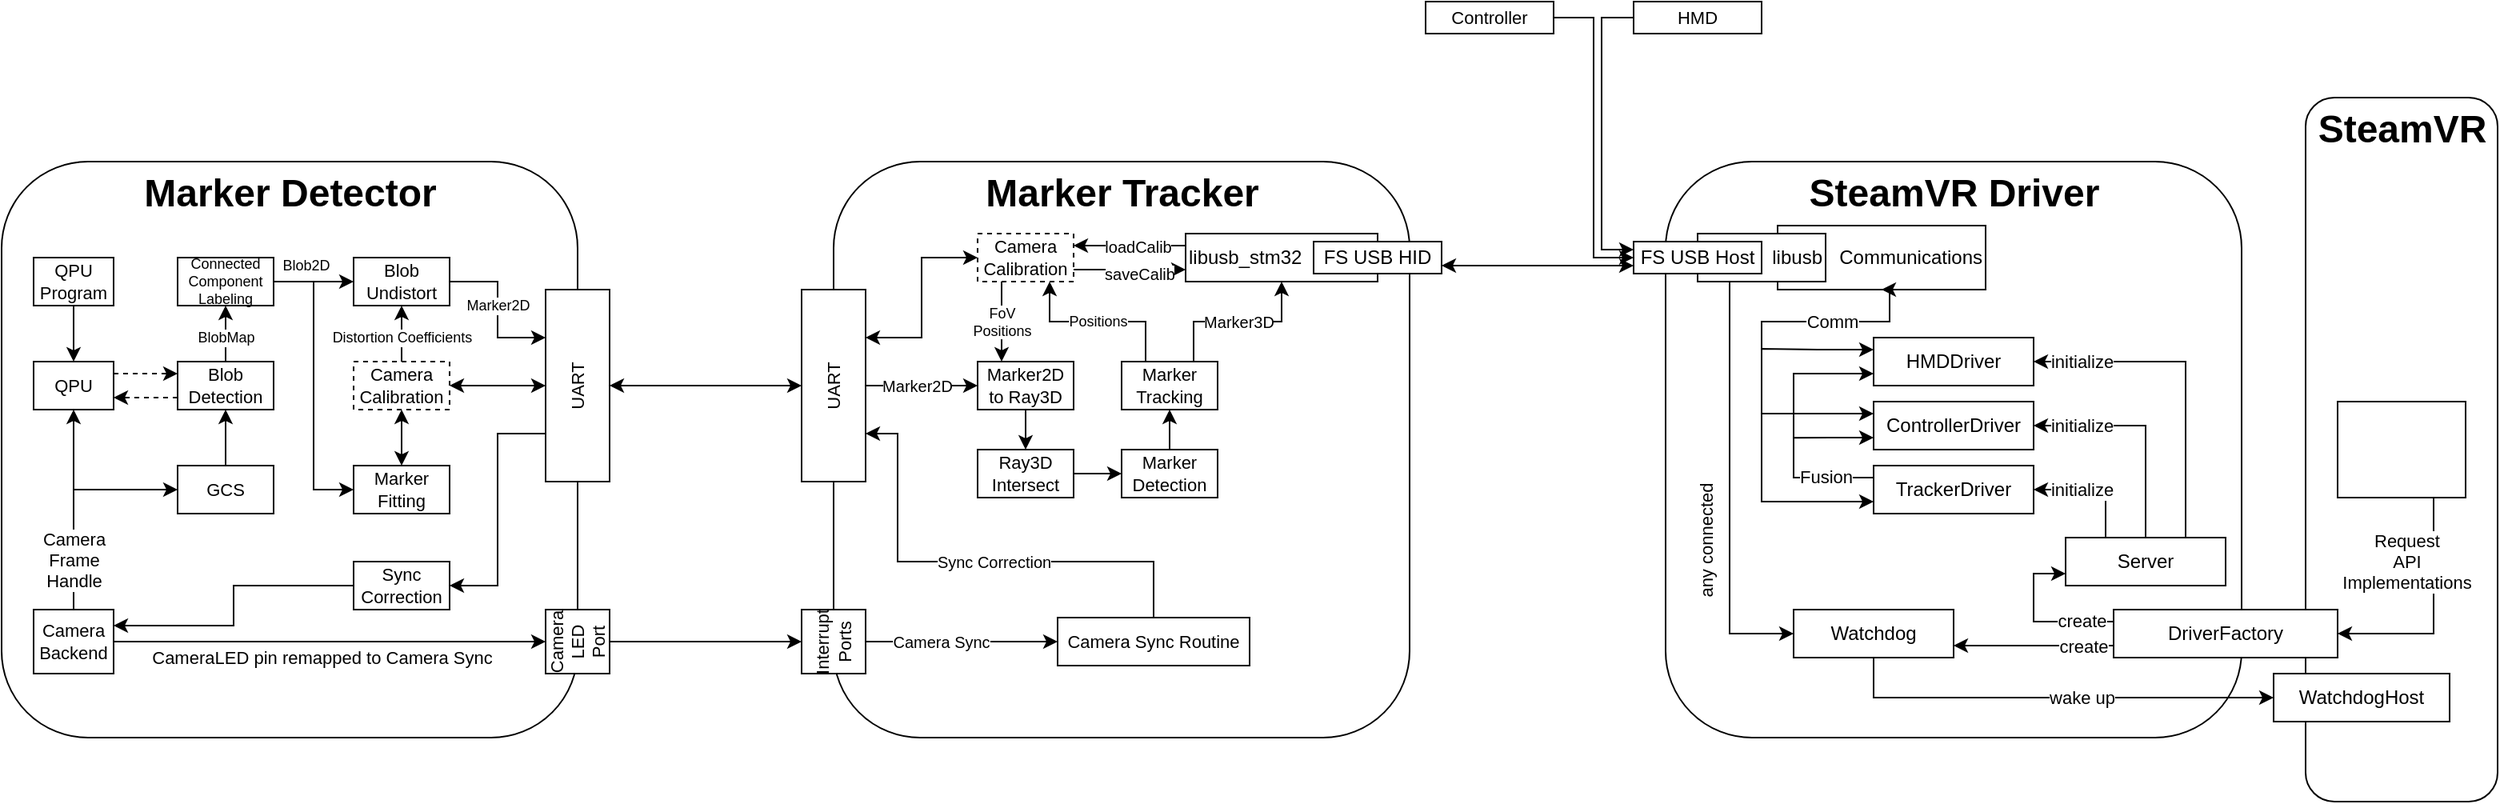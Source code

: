 <mxfile version="13.1.12" type="device"><diagram id="deTZJtu1fnQ0_rEg0slh" name="Page-1"><mxGraphModel dx="2692" dy="548" grid="1" gridSize="10" guides="1" tooltips="1" connect="1" arrows="1" fold="1" page="1" pageScale="1" pageWidth="1654" pageHeight="1169" math="0" shadow="0"><root><mxCell id="0"/><mxCell id="1" parent="0"/><mxCell id="JbvUUpm6QIPXHSj4NItH-32" value="" style="rounded=1;whiteSpace=wrap;html=1;align=right;" parent="1" vertex="1"><mxGeometry x="-140" y="120" width="120" height="440" as="geometry"/></mxCell><mxCell id="JbvUUpm6QIPXHSj4NItH-1" value="" style="rounded=1;whiteSpace=wrap;html=1;fontSize=12;" parent="1" vertex="1"><mxGeometry x="-1060" y="160" width="360" height="360" as="geometry"/></mxCell><mxCell id="JbvUUpm6QIPXHSj4NItH-2" value="Marker Tracker" style="text;strokeColor=none;fillColor=none;html=1;fontSize=24;fontStyle=1;verticalAlign=middle;align=center;" parent="1" vertex="1"><mxGeometry x="-1000" y="160" width="240" height="40" as="geometry"/></mxCell><mxCell id="JbvUUpm6QIPXHSj4NItH-4" value="" style="rounded=1;whiteSpace=wrap;html=1;fontSize=12;" parent="1" vertex="1"><mxGeometry x="-1580" y="160" width="360" height="360" as="geometry"/></mxCell><mxCell id="JbvUUpm6QIPXHSj4NItH-5" value="Marker Detector" style="text;strokeColor=none;fillColor=none;html=1;fontSize=24;fontStyle=1;verticalAlign=middle;align=center;" parent="1" vertex="1"><mxGeometry x="-1520" y="160" width="240" height="40" as="geometry"/></mxCell><mxCell id="JbvUUpm6QIPXHSj4NItH-6" value="" style="rounded=1;whiteSpace=wrap;html=1;fontSize=12;" parent="1" vertex="1"><mxGeometry x="-540" y="160" width="360" height="360" as="geometry"/></mxCell><mxCell id="JbvUUpm6QIPXHSj4NItH-7" value="SteamVR Driver" style="text;strokeColor=none;fillColor=none;html=1;fontSize=24;fontStyle=1;verticalAlign=middle;align=center;" parent="1" vertex="1"><mxGeometry x="-480" y="160" width="240" height="40" as="geometry"/></mxCell><mxCell id="JbvUUpm6QIPXHSj4NItH-47" style="edgeStyle=orthogonalEdgeStyle;rounded=0;orthogonalLoop=1;jettySize=auto;html=1;exitX=1;exitY=0.5;exitDx=0;exitDy=0;entryX=0.75;entryY=1;entryDx=0;entryDy=0;startArrow=classic;startFill=1;endArrow=none;endFill=0;" parent="1" source="JbvUUpm6QIPXHSj4NItH-11" target="JbvUUpm6QIPXHSj4NItH-45" edge="1"><mxGeometry relative="1" as="geometry"/></mxCell><mxCell id="JbvUUpm6QIPXHSj4NItH-48" value="Request&lt;br&gt;API&lt;br&gt;Implementations" style="edgeLabel;html=1;align=center;verticalAlign=middle;resizable=0;points=[];" parent="JbvUUpm6QIPXHSj4NItH-47" vertex="1" connectable="0"><mxGeometry x="-0.509" y="21" relative="1" as="geometry"><mxPoint x="7.14" y="-24" as="offset"/></mxGeometry></mxCell><mxCell id="JbvUUpm6QIPXHSj4NItH-68" style="edgeStyle=orthogonalEdgeStyle;rounded=0;orthogonalLoop=1;jettySize=auto;html=1;exitX=0;exitY=0.25;exitDx=0;exitDy=0;entryX=0;entryY=0.75;entryDx=0;entryDy=0;startArrow=none;startFill=0;endArrow=classic;endFill=1;fontSize=11;" parent="1" source="JbvUUpm6QIPXHSj4NItH-11" target="JbvUUpm6QIPXHSj4NItH-12" edge="1"><mxGeometry relative="1" as="geometry"/></mxCell><mxCell id="JbvUUpm6QIPXHSj4NItH-69" value="create" style="edgeLabel;html=1;align=center;verticalAlign=middle;resizable=0;points=[];fontSize=11;" parent="JbvUUpm6QIPXHSj4NItH-68" vertex="1" connectable="0"><mxGeometry x="-0.274" y="-1" relative="1" as="geometry"><mxPoint x="16.19" as="offset"/></mxGeometry></mxCell><mxCell id="JbvUUpm6QIPXHSj4NItH-11" value="DriverFactory" style="rounded=0;whiteSpace=wrap;html=1;" parent="1" vertex="1"><mxGeometry x="-260" y="440" width="140" height="30" as="geometry"/></mxCell><mxCell id="JbvUUpm6QIPXHSj4NItH-12" value="Server" style="rounded=0;whiteSpace=wrap;html=1;" parent="1" vertex="1"><mxGeometry x="-290" y="395" width="100" height="30" as="geometry"/></mxCell><mxCell id="JbvUUpm6QIPXHSj4NItH-17" style="edgeStyle=orthogonalEdgeStyle;rounded=0;orthogonalLoop=1;jettySize=auto;html=1;exitX=0.25;exitY=1;exitDx=0;exitDy=0;entryX=0;entryY=0.5;entryDx=0;entryDy=0;" parent="1" source="JbvUUpm6QIPXHSj4NItH-10" target="JbvUUpm6QIPXHSj4NItH-15" edge="1"><mxGeometry relative="1" as="geometry"><Array as="points"><mxPoint x="-500" y="455"/></Array></mxGeometry></mxCell><mxCell id="JbvUUpm6QIPXHSj4NItH-18" value="any connected" style="edgeLabel;html=1;align=center;verticalAlign=middle;resizable=0;points=[];rotation=-90;" parent="JbvUUpm6QIPXHSj4NItH-17" vertex="1" connectable="0"><mxGeometry x="-0.179" y="-2" relative="1" as="geometry"><mxPoint x="-13" y="55.52" as="offset"/></mxGeometry></mxCell><mxCell id="JbvUUpm6QIPXHSj4NItH-13" value="Communications" style="rounded=0;whiteSpace=wrap;html=1;align=right;" parent="1" vertex="1"><mxGeometry x="-470" y="200" width="130" height="40" as="geometry"/></mxCell><mxCell id="JbvUUpm6QIPXHSj4NItH-10" value="libusb" style="rounded=0;whiteSpace=wrap;html=1;align=right;" parent="1" vertex="1"><mxGeometry x="-520" y="205" width="80" height="30" as="geometry"/></mxCell><mxCell id="JbvUUpm6QIPXHSj4NItH-108" style="edgeStyle=orthogonalEdgeStyle;rounded=0;comic=0;orthogonalLoop=1;jettySize=auto;html=1;exitX=0;exitY=0.25;exitDx=0;exitDy=0;shadow=0;startArrow=classic;startFill=1;endArrow=none;endFill=0;fontSize=11;entryX=0;entryY=0.5;entryDx=0;entryDy=0;" parent="1" source="JbvUUpm6QIPXHSj4NItH-8" target="JbvUUpm6QIPXHSj4NItH-107" edge="1"><mxGeometry relative="1" as="geometry"/></mxCell><mxCell id="JbvUUpm6QIPXHSj4NItH-110" style="edgeStyle=orthogonalEdgeStyle;rounded=0;comic=0;orthogonalLoop=1;jettySize=auto;html=1;exitX=0;exitY=0.5;exitDx=0;exitDy=0;shadow=0;startArrow=classic;startFill=1;endArrow=none;endFill=0;fontSize=11;entryX=1;entryY=0.5;entryDx=0;entryDy=0;" parent="1" source="JbvUUpm6QIPXHSj4NItH-8" target="JbvUUpm6QIPXHSj4NItH-109" edge="1"><mxGeometry relative="1" as="geometry"/></mxCell><mxCell id="JbvUUpm6QIPXHSj4NItH-121" style="edgeStyle=none;rounded=0;comic=0;orthogonalLoop=1;jettySize=auto;html=1;exitX=0;exitY=0.75;exitDx=0;exitDy=0;entryX=1;entryY=0.75;entryDx=0;entryDy=0;shadow=0;startArrow=classic;startFill=1;endArrow=classic;endFill=1;strokeColor=#000000;fontSize=11;" parent="1" source="JbvUUpm6QIPXHSj4NItH-8" target="JbvUUpm6QIPXHSj4NItH-115" edge="1"><mxGeometry relative="1" as="geometry"/></mxCell><mxCell id="JbvUUpm6QIPXHSj4NItH-8" value="FS USB Host" style="rounded=0;whiteSpace=wrap;html=1;" parent="1" vertex="1"><mxGeometry x="-560" y="210" width="80" height="20" as="geometry"/></mxCell><mxCell id="JbvUUpm6QIPXHSj4NItH-16" style="edgeStyle=orthogonalEdgeStyle;rounded=0;orthogonalLoop=1;jettySize=auto;html=1;exitX=1;exitY=0.75;exitDx=0;exitDy=0;entryX=0;entryY=0.75;entryDx=0;entryDy=0;startArrow=classic;startFill=1;endArrow=none;endFill=0;entryPerimeter=0;" parent="1" source="JbvUUpm6QIPXHSj4NItH-15" target="JbvUUpm6QIPXHSj4NItH-11" edge="1"><mxGeometry relative="1" as="geometry"/></mxCell><mxCell id="JbvUUpm6QIPXHSj4NItH-26" value="create" style="edgeLabel;html=1;align=center;verticalAlign=middle;resizable=0;points=[];" parent="JbvUUpm6QIPXHSj4NItH-16" vertex="1" connectable="0"><mxGeometry x="-0.195" y="2" relative="1" as="geometry"><mxPoint x="40" y="2" as="offset"/></mxGeometry></mxCell><mxCell id="JbvUUpm6QIPXHSj4NItH-36" style="edgeStyle=orthogonalEdgeStyle;rounded=0;orthogonalLoop=1;jettySize=auto;html=1;exitX=0;exitY=0.5;exitDx=0;exitDy=0;entryX=0.5;entryY=1;entryDx=0;entryDy=0;startArrow=classic;startFill=1;endArrow=none;endFill=0;" parent="1" source="JbvUUpm6QIPXHSj4NItH-35" target="JbvUUpm6QIPXHSj4NItH-15" edge="1"><mxGeometry relative="1" as="geometry"/></mxCell><mxCell id="JbvUUpm6QIPXHSj4NItH-37" value="wake up" style="edgeLabel;html=1;align=center;verticalAlign=middle;resizable=0;points=[];" parent="JbvUUpm6QIPXHSj4NItH-36" vertex="1" connectable="0"><mxGeometry x="-0.163" y="-1" relative="1" as="geometry"><mxPoint x="-5" y="1" as="offset"/></mxGeometry></mxCell><mxCell id="JbvUUpm6QIPXHSj4NItH-15" value="Watchdog" style="rounded=0;whiteSpace=wrap;html=1;" parent="1" vertex="1"><mxGeometry x="-460" y="440" width="100" height="30" as="geometry"/></mxCell><mxCell id="JbvUUpm6QIPXHSj4NItH-56" style="edgeStyle=orthogonalEdgeStyle;rounded=0;orthogonalLoop=1;jettySize=auto;html=1;exitX=1;exitY=0.5;exitDx=0;exitDy=0;entryX=0.25;entryY=0;entryDx=0;entryDy=0;startArrow=classic;startFill=1;endArrow=none;endFill=0;" parent="1" source="JbvUUpm6QIPXHSj4NItH-24" target="JbvUUpm6QIPXHSj4NItH-12" edge="1"><mxGeometry relative="1" as="geometry"/></mxCell><mxCell id="JbvUUpm6QIPXHSj4NItH-96" value="initialize" style="edgeLabel;html=1;align=center;verticalAlign=middle;resizable=0;points=[];fontSize=11;" parent="JbvUUpm6QIPXHSj4NItH-56" vertex="1" connectable="0"><mxGeometry x="-0.625" y="-1" relative="1" as="geometry"><mxPoint x="15.71" y="-1.01" as="offset"/></mxGeometry></mxCell><mxCell id="JbvUUpm6QIPXHSj4NItH-57" style="edgeStyle=orthogonalEdgeStyle;rounded=0;orthogonalLoop=1;jettySize=auto;html=1;exitX=0;exitY=0.75;exitDx=0;exitDy=0;entryX=0.5;entryY=1;entryDx=0;entryDy=0;startArrow=classic;startFill=1;endArrow=classic;endFill=1;" parent="1" source="JbvUUpm6QIPXHSj4NItH-24" target="JbvUUpm6QIPXHSj4NItH-13" edge="1"><mxGeometry relative="1" as="geometry"><Array as="points"><mxPoint x="-480" y="373"/><mxPoint x="-480" y="260"/><mxPoint x="-400" y="260"/></Array></mxGeometry></mxCell><mxCell id="JbvUUpm6QIPXHSj4NItH-100" value="Comm" style="edgeLabel;html=1;align=center;verticalAlign=middle;resizable=0;points=[];fontSize=11;" parent="JbvUUpm6QIPXHSj4NItH-57" vertex="1" connectable="0"><mxGeometry x="0.435" relative="1" as="geometry"><mxPoint x="19.72" as="offset"/></mxGeometry></mxCell><mxCell id="JbvUUpm6QIPXHSj4NItH-24" value="TrackerDriver" style="rounded=0;whiteSpace=wrap;html=1;" parent="1" vertex="1"><mxGeometry x="-410" y="350" width="100" height="30" as="geometry"/></mxCell><mxCell id="JbvUUpm6QIPXHSj4NItH-55" style="edgeStyle=orthogonalEdgeStyle;rounded=0;orthogonalLoop=1;jettySize=auto;html=1;exitX=1;exitY=0.5;exitDx=0;exitDy=0;entryX=0.75;entryY=0;entryDx=0;entryDy=0;startArrow=classic;startFill=1;endArrow=none;endFill=0;" parent="1" source="JbvUUpm6QIPXHSj4NItH-25" target="JbvUUpm6QIPXHSj4NItH-12" edge="1"><mxGeometry relative="1" as="geometry"/></mxCell><mxCell id="JbvUUpm6QIPXHSj4NItH-78" value="initialize" style="edgeLabel;html=1;align=center;verticalAlign=middle;resizable=0;points=[];fontSize=11;" parent="JbvUUpm6QIPXHSj4NItH-55" vertex="1" connectable="0"><mxGeometry x="-0.704" y="1" relative="1" as="geometry"><mxPoint x="-0.29" y="0.99" as="offset"/></mxGeometry></mxCell><mxCell id="JbvUUpm6QIPXHSj4NItH-79" style="edgeStyle=orthogonalEdgeStyle;rounded=0;orthogonalLoop=1;jettySize=auto;html=1;exitX=0;exitY=0.25;exitDx=0;exitDy=0;startArrow=classic;startFill=1;endArrow=none;endFill=0;fontSize=11;" parent="1" source="JbvUUpm6QIPXHSj4NItH-25" edge="1"><mxGeometry relative="1" as="geometry"><mxPoint x="-480" y="297.333" as="targetPoint"/><Array as="points"><mxPoint x="-445" y="277"/><mxPoint x="-480" y="277"/></Array></mxGeometry></mxCell><mxCell id="JbvUUpm6QIPXHSj4NItH-98" style="edgeStyle=orthogonalEdgeStyle;rounded=0;comic=0;orthogonalLoop=1;jettySize=auto;html=1;exitX=0;exitY=0.75;exitDx=0;exitDy=0;entryX=0;entryY=0.25;entryDx=0;entryDy=0;shadow=0;startArrow=classic;startFill=1;endArrow=none;endFill=0;fontSize=11;" parent="1" source="JbvUUpm6QIPXHSj4NItH-25" target="JbvUUpm6QIPXHSj4NItH-24" edge="1"><mxGeometry relative="1" as="geometry"><Array as="points"><mxPoint x="-460" y="293"/><mxPoint x="-460" y="357"/></Array></mxGeometry></mxCell><mxCell id="JbvUUpm6QIPXHSj4NItH-101" value="Fusion" style="edgeLabel;html=1;align=center;verticalAlign=middle;resizable=0;points=[];fontSize=11;" parent="JbvUUpm6QIPXHSj4NItH-98" vertex="1" connectable="0"><mxGeometry x="0.522" y="1" relative="1" as="geometry"><mxPoint x="9.4" as="offset"/></mxGeometry></mxCell><mxCell id="JbvUUpm6QIPXHSj4NItH-25" value="HMDDriver" style="rounded=0;whiteSpace=wrap;html=1;" parent="1" vertex="1"><mxGeometry x="-410" y="270" width="100" height="30" as="geometry"/></mxCell><mxCell id="JbvUUpm6QIPXHSj4NItH-33" value="SteamVR" style="text;strokeColor=none;fillColor=none;html=1;fontSize=24;fontStyle=1;verticalAlign=middle;align=center;" parent="1" vertex="1"><mxGeometry x="-120" y="120" width="80" height="40" as="geometry"/></mxCell><mxCell id="JbvUUpm6QIPXHSj4NItH-35" value="WatchdogHost" style="rounded=0;whiteSpace=wrap;html=1;" parent="1" vertex="1"><mxGeometry x="-160" y="480" width="110" height="30" as="geometry"/></mxCell><mxCell id="JbvUUpm6QIPXHSj4NItH-45" value="" style="rounded=0;whiteSpace=wrap;html=1;align=right;" parent="1" vertex="1"><mxGeometry x="-120" y="310" width="80" height="60" as="geometry"/></mxCell><mxCell id="JbvUUpm6QIPXHSj4NItH-82" style="edgeStyle=orthogonalEdgeStyle;rounded=0;orthogonalLoop=1;jettySize=auto;html=1;exitX=1;exitY=0.5;exitDx=0;exitDy=0;entryX=0.5;entryY=0;entryDx=0;entryDy=0;startArrow=classic;startFill=1;endArrow=none;endFill=0;fontSize=11;" parent="1" source="JbvUUpm6QIPXHSj4NItH-80" target="JbvUUpm6QIPXHSj4NItH-12" edge="1"><mxGeometry relative="1" as="geometry"/></mxCell><mxCell id="JbvUUpm6QIPXHSj4NItH-83" value="initialize" style="edgeLabel;html=1;align=center;verticalAlign=middle;resizable=0;points=[];fontSize=11;" parent="JbvUUpm6QIPXHSj4NItH-82" vertex="1" connectable="0"><mxGeometry x="-0.129" relative="1" as="geometry"><mxPoint x="-31.14" y="-0.02" as="offset"/></mxGeometry></mxCell><mxCell id="JbvUUpm6QIPXHSj4NItH-89" style="edgeStyle=orthogonalEdgeStyle;rounded=0;orthogonalLoop=1;jettySize=auto;html=1;exitX=0;exitY=0.25;exitDx=0;exitDy=0;startArrow=classic;startFill=1;endArrow=none;endFill=0;fontSize=11;" parent="1" source="JbvUUpm6QIPXHSj4NItH-80" edge="1"><mxGeometry relative="1" as="geometry"><mxPoint x="-480" y="347.667" as="targetPoint"/><Array as="points"><mxPoint x="-480" y="317"/></Array></mxGeometry></mxCell><mxCell id="JbvUUpm6QIPXHSj4NItH-99" style="edgeStyle=orthogonalEdgeStyle;rounded=0;comic=0;orthogonalLoop=1;jettySize=auto;html=1;exitX=0;exitY=0.75;exitDx=0;exitDy=0;shadow=0;startArrow=classic;startFill=1;endArrow=none;endFill=0;fontSize=11;" parent="1" source="JbvUUpm6QIPXHSj4NItH-80" edge="1"><mxGeometry relative="1" as="geometry"><mxPoint x="-460" y="332.611" as="targetPoint"/></mxGeometry></mxCell><mxCell id="JbvUUpm6QIPXHSj4NItH-80" value="ControllerDriver" style="rounded=0;whiteSpace=wrap;html=1;" parent="1" vertex="1"><mxGeometry x="-410" y="310" width="100" height="30" as="geometry"/></mxCell><mxCell id="JbvUUpm6QIPXHSj4NItH-107" value="&lt;div&gt;&lt;span&gt;HMD&lt;/span&gt;&lt;/div&gt;" style="rounded=0;whiteSpace=wrap;html=1;fontSize=11;align=center;" parent="1" vertex="1"><mxGeometry x="-560" y="60" width="80" height="20" as="geometry"/></mxCell><mxCell id="JbvUUpm6QIPXHSj4NItH-109" value="Controller" style="rounded=0;whiteSpace=wrap;html=1;fontSize=11;align=center;" parent="1" vertex="1"><mxGeometry x="-690" y="60" width="80" height="20" as="geometry"/></mxCell><mxCell id="JbvUUpm6QIPXHSj4NItH-148" style="edgeStyle=orthogonalEdgeStyle;rounded=0;comic=0;orthogonalLoop=1;jettySize=auto;html=1;exitX=0;exitY=0.25;exitDx=0;exitDy=0;entryX=1;entryY=0.25;entryDx=0;entryDy=0;shadow=0;startArrow=none;startFill=0;endArrow=classic;endFill=1;strokeColor=#000000;fontSize=11;" parent="1" source="JbvUUpm6QIPXHSj4NItH-119" target="JbvUUpm6QIPXHSj4NItH-134" edge="1"><mxGeometry relative="1" as="geometry"/></mxCell><mxCell id="JbvUUpm6QIPXHSj4NItH-149" value="loadCalib" style="edgeLabel;html=1;align=center;verticalAlign=middle;resizable=0;points=[];fontSize=10;" parent="JbvUUpm6QIPXHSj4NItH-148" vertex="1" connectable="0"><mxGeometry x="0.294" y="-1" relative="1" as="geometry"><mxPoint x="14.83" y="1" as="offset"/></mxGeometry></mxCell><mxCell id="JbvUUpm6QIPXHSj4NItH-119" value="libusb_stm32" style="rounded=0;whiteSpace=wrap;html=1;align=left;fontSize=12;" parent="1" vertex="1"><mxGeometry x="-840" y="205" width="120" height="30" as="geometry"/></mxCell><mxCell id="JbvUUpm6QIPXHSj4NItH-115" value="FS USB HID" style="rounded=0;whiteSpace=wrap;html=1;" parent="1" vertex="1"><mxGeometry x="-760" y="210" width="80" height="20" as="geometry"/></mxCell><mxCell id="JbvUUpm6QIPXHSj4NItH-128" style="edgeStyle=orthogonalEdgeStyle;rounded=0;comic=0;orthogonalLoop=1;jettySize=auto;html=1;exitX=0.5;exitY=1;exitDx=0;exitDy=0;entryX=0;entryY=0.5;entryDx=0;entryDy=0;shadow=0;startArrow=none;startFill=0;endArrow=classic;endFill=1;strokeColor=#000000;fontSize=11;" parent="1" source="JbvUUpm6QIPXHSj4NItH-122" target="JbvUUpm6QIPXHSj4NItH-127" edge="1"><mxGeometry relative="1" as="geometry"/></mxCell><mxCell id="JbvUUpm6QIPXHSj4NItH-165" value="Camera Sync" style="edgeLabel;html=1;align=center;verticalAlign=middle;resizable=0;points=[];fontSize=10;" parent="JbvUUpm6QIPXHSj4NItH-128" vertex="1" connectable="0"><mxGeometry x="-0.541" y="2" relative="1" as="geometry"><mxPoint x="19.17" y="2" as="offset"/></mxGeometry></mxCell><mxCell id="JbvUUpm6QIPXHSj4NItH-122" value="Interrupt Ports" style="rounded=0;whiteSpace=wrap;html=1;strokeColor=#030303;fontSize=11;align=center;rotation=-90;" parent="1" vertex="1"><mxGeometry x="-1080" y="440" width="40" height="40" as="geometry"/></mxCell><mxCell id="JbvUUpm6QIPXHSj4NItH-136" style="edgeStyle=orthogonalEdgeStyle;rounded=0;comic=0;orthogonalLoop=1;jettySize=auto;html=1;exitX=0.5;exitY=1;exitDx=0;exitDy=0;entryX=0;entryY=0.5;entryDx=0;entryDy=0;shadow=0;startArrow=none;startFill=0;endArrow=classic;endFill=1;strokeColor=#000000;fontSize=11;" parent="1" source="JbvUUpm6QIPXHSj4NItH-123" target="JbvUUpm6QIPXHSj4NItH-132" edge="1"><mxGeometry relative="1" as="geometry"/></mxCell><mxCell id="JbvUUpm6QIPXHSj4NItH-168" value="Marker2D" style="edgeLabel;html=1;align=center;verticalAlign=middle;resizable=0;points=[];fontSize=10;" parent="JbvUUpm6QIPXHSj4NItH-136" vertex="1" connectable="0"><mxGeometry x="-0.762" relative="1" as="geometry"><mxPoint x="22.86" as="offset"/></mxGeometry></mxCell><mxCell id="JbvUUpm6QIPXHSj4NItH-147" style="edgeStyle=orthogonalEdgeStyle;rounded=0;comic=0;orthogonalLoop=1;jettySize=auto;html=1;exitX=0.75;exitY=1;exitDx=0;exitDy=0;entryX=0;entryY=0.5;entryDx=0;entryDy=0;shadow=0;startArrow=classic;startFill=1;endArrow=classic;endFill=1;strokeColor=#000000;fontSize=11;" parent="1" source="JbvUUpm6QIPXHSj4NItH-123" target="JbvUUpm6QIPXHSj4NItH-134" edge="1"><mxGeometry relative="1" as="geometry"/></mxCell><mxCell id="JbvUUpm6QIPXHSj4NItH-123" value="UART" style="rounded=0;whiteSpace=wrap;html=1;strokeColor=#0A0A0A;fontSize=11;align=center;rotation=-90;" parent="1" vertex="1"><mxGeometry x="-1120" y="280" width="120" height="40" as="geometry"/></mxCell><mxCell id="JbvUUpm6QIPXHSj4NItH-130" style="edgeStyle=orthogonalEdgeStyle;rounded=0;comic=0;orthogonalLoop=1;jettySize=auto;html=1;exitX=0.5;exitY=0;exitDx=0;exitDy=0;entryX=0.25;entryY=1;entryDx=0;entryDy=0;shadow=0;startArrow=none;startFill=0;endArrow=classic;endFill=1;strokeColor=#000000;fontSize=11;" parent="1" source="JbvUUpm6QIPXHSj4NItH-127" target="JbvUUpm6QIPXHSj4NItH-123" edge="1"><mxGeometry relative="1" as="geometry"><Array as="points"><mxPoint x="-860" y="410"/><mxPoint x="-1020" y="410"/><mxPoint x="-1020" y="330"/></Array></mxGeometry></mxCell><mxCell id="JbvUUpm6QIPXHSj4NItH-166" value="Sync Correction" style="edgeLabel;html=1;align=center;verticalAlign=middle;resizable=0;points=[];fontSize=10;" parent="JbvUUpm6QIPXHSj4NItH-130" vertex="1" connectable="0"><mxGeometry x="-0.055" relative="1" as="geometry"><mxPoint x="4.66" y="-0.03" as="offset"/></mxGeometry></mxCell><mxCell id="JbvUUpm6QIPXHSj4NItH-127" value="Camera Sync Routine" style="rounded=0;whiteSpace=wrap;html=1;strokeColor=#030303;fontSize=11;align=center;" parent="1" vertex="1"><mxGeometry x="-920" y="445" width="120" height="30" as="geometry"/></mxCell><mxCell id="JbvUUpm6QIPXHSj4NItH-169" style="edgeStyle=orthogonalEdgeStyle;rounded=0;comic=0;orthogonalLoop=1;jettySize=auto;html=1;exitX=0.25;exitY=0;exitDx=0;exitDy=0;entryX=0.75;entryY=1;entryDx=0;entryDy=0;shadow=0;startArrow=none;startFill=0;endArrow=classic;endFill=1;strokeColor=#000000;fontSize=9;" parent="1" source="JbvUUpm6QIPXHSj4NItH-131" target="JbvUUpm6QIPXHSj4NItH-134" edge="1"><mxGeometry relative="1" as="geometry"/></mxCell><mxCell id="JbvUUpm6QIPXHSj4NItH-170" value="Positions" style="edgeLabel;html=1;align=center;verticalAlign=middle;resizable=0;points=[];fontSize=9;" parent="JbvUUpm6QIPXHSj4NItH-169" vertex="1" connectable="0"><mxGeometry x="0.29" y="1" relative="1" as="geometry"><mxPoint x="15.57" y="-1" as="offset"/></mxGeometry></mxCell><mxCell id="JbvUUpm6QIPXHSj4NItH-131" value="Marker&lt;br&gt;Tracking" style="rounded=0;whiteSpace=wrap;html=1;strokeColor=#030303;fontSize=11;align=center;" parent="1" vertex="1"><mxGeometry x="-880" y="285" width="60" height="30" as="geometry"/></mxCell><mxCell id="JbvUUpm6QIPXHSj4NItH-174" style="edgeStyle=orthogonalEdgeStyle;rounded=0;comic=0;orthogonalLoop=1;jettySize=auto;html=1;exitX=0.5;exitY=1;exitDx=0;exitDy=0;entryX=0.5;entryY=0;entryDx=0;entryDy=0;shadow=0;startArrow=none;startFill=0;endArrow=classic;endFill=1;strokeColor=#000000;fontSize=9;" parent="1" source="JbvUUpm6QIPXHSj4NItH-132" target="JbvUUpm6QIPXHSj4NItH-171" edge="1"><mxGeometry relative="1" as="geometry"/></mxCell><mxCell id="JbvUUpm6QIPXHSj4NItH-132" value="Marker2D&lt;br&gt;to Ray3D" style="rounded=0;whiteSpace=wrap;html=1;strokeColor=#030303;fontSize=11;align=center;" parent="1" vertex="1"><mxGeometry x="-970" y="285" width="60" height="30" as="geometry"/></mxCell><mxCell id="JbvUUpm6QIPXHSj4NItH-146" style="edgeStyle=orthogonalEdgeStyle;rounded=0;comic=0;orthogonalLoop=1;jettySize=auto;html=1;exitX=0.25;exitY=1;exitDx=0;exitDy=0;entryX=0.25;entryY=0;entryDx=0;entryDy=0;shadow=0;startArrow=none;startFill=0;endArrow=classic;endFill=1;strokeColor=#000000;fontSize=11;" parent="1" source="JbvUUpm6QIPXHSj4NItH-134" target="JbvUUpm6QIPXHSj4NItH-132" edge="1"><mxGeometry relative="1" as="geometry"><Array as="points"><mxPoint x="-965" y="270"/><mxPoint x="-965" y="270"/></Array></mxGeometry></mxCell><mxCell id="JbvUUpm6QIPXHSj4NItH-163" value="FoV&lt;br&gt;Positions" style="edgeLabel;html=1;align=center;verticalAlign=middle;resizable=0;points=[];fontSize=9;" parent="JbvUUpm6QIPXHSj4NItH-146" vertex="1" connectable="0"><mxGeometry x="-0.428" relative="1" as="geometry"><mxPoint x="-0.02" y="5.0" as="offset"/></mxGeometry></mxCell><mxCell id="JbvUUpm6QIPXHSj4NItH-152" style="edgeStyle=orthogonalEdgeStyle;rounded=0;comic=0;orthogonalLoop=1;jettySize=auto;html=1;exitX=1;exitY=0.75;exitDx=0;exitDy=0;entryX=0;entryY=0.75;entryDx=0;entryDy=0;shadow=0;startArrow=none;startFill=0;endArrow=classic;endFill=1;strokeColor=#000000;fontSize=11;" parent="1" source="JbvUUpm6QIPXHSj4NItH-134" target="JbvUUpm6QIPXHSj4NItH-119" edge="1"><mxGeometry relative="1" as="geometry"/></mxCell><mxCell id="JbvUUpm6QIPXHSj4NItH-153" value="saveCalib" style="edgeLabel;html=1;align=center;verticalAlign=middle;resizable=0;points=[];fontSize=10;" parent="JbvUUpm6QIPXHSj4NItH-152" vertex="1" connectable="0"><mxGeometry x="-0.35" y="-1" relative="1" as="geometry"><mxPoint x="17.59" y="1.5" as="offset"/></mxGeometry></mxCell><mxCell id="JbvUUpm6QIPXHSj4NItH-134" value="Camera&lt;br&gt;Calibration" style="rounded=0;whiteSpace=wrap;html=1;strokeColor=#030303;fontSize=11;align=center;dashed=1;" parent="1" vertex="1"><mxGeometry x="-970" y="205" width="60" height="30" as="geometry"/></mxCell><mxCell id="JbvUUpm6QIPXHSj4NItH-142" style="edgeStyle=orthogonalEdgeStyle;rounded=0;comic=0;orthogonalLoop=1;jettySize=auto;html=1;exitX=0.75;exitY=0;exitDx=0;exitDy=0;entryX=0.5;entryY=1;entryDx=0;entryDy=0;shadow=0;startArrow=none;startFill=0;endArrow=classic;endFill=1;strokeColor=#000000;fontSize=11;" parent="1" source="JbvUUpm6QIPXHSj4NItH-131" target="JbvUUpm6QIPXHSj4NItH-119" edge="1"><mxGeometry relative="1" as="geometry"><mxPoint x="-770" y="285" as="sourcePoint"/></mxGeometry></mxCell><mxCell id="JbvUUpm6QIPXHSj4NItH-167" value="Marker3D" style="edgeLabel;html=1;align=center;verticalAlign=middle;resizable=0;points=[];fontSize=10;" parent="JbvUUpm6QIPXHSj4NItH-142" vertex="1" connectable="0"><mxGeometry x="-0.299" relative="1" as="geometry"><mxPoint x="15.83" y="-0.03" as="offset"/></mxGeometry></mxCell><mxCell id="JbvUUpm6QIPXHSj4NItH-175" style="edgeStyle=orthogonalEdgeStyle;rounded=0;comic=0;orthogonalLoop=1;jettySize=auto;html=1;exitX=1;exitY=0.5;exitDx=0;exitDy=0;entryX=0;entryY=0.5;entryDx=0;entryDy=0;shadow=0;startArrow=none;startFill=0;endArrow=classic;endFill=1;strokeColor=#000000;fontSize=9;" parent="1" source="JbvUUpm6QIPXHSj4NItH-171" target="JbvUUpm6QIPXHSj4NItH-173" edge="1"><mxGeometry relative="1" as="geometry"/></mxCell><mxCell id="JbvUUpm6QIPXHSj4NItH-171" value="Ray3D&lt;br&gt;Intersect" style="rounded=0;whiteSpace=wrap;html=1;strokeColor=#030303;fontSize=11;align=center;" parent="1" vertex="1"><mxGeometry x="-970" y="340" width="60" height="30" as="geometry"/></mxCell><mxCell id="JbvUUpm6QIPXHSj4NItH-176" style="edgeStyle=orthogonalEdgeStyle;rounded=0;comic=0;orthogonalLoop=1;jettySize=auto;html=1;exitX=0.5;exitY=0;exitDx=0;exitDy=0;entryX=0.5;entryY=1;entryDx=0;entryDy=0;shadow=0;startArrow=none;startFill=0;endArrow=classic;endFill=1;strokeColor=#000000;fontSize=9;" parent="1" source="JbvUUpm6QIPXHSj4NItH-173" target="JbvUUpm6QIPXHSj4NItH-131" edge="1"><mxGeometry relative="1" as="geometry"/></mxCell><mxCell id="JbvUUpm6QIPXHSj4NItH-173" value="Marker&lt;br&gt;Detection" style="rounded=0;whiteSpace=wrap;html=1;strokeColor=#030303;fontSize=11;align=center;" parent="1" vertex="1"><mxGeometry x="-880" y="340" width="60" height="30" as="geometry"/></mxCell><mxCell id="JbvUUpm6QIPXHSj4NItH-182" style="edgeStyle=orthogonalEdgeStyle;rounded=0;comic=0;orthogonalLoop=1;jettySize=auto;html=1;exitX=0.5;exitY=1;exitDx=0;exitDy=0;entryX=0.5;entryY=0;entryDx=0;entryDy=0;shadow=0;startArrow=classic;startFill=1;endArrow=classic;endFill=1;strokeColor=#000000;fontSize=9;" parent="1" source="JbvUUpm6QIPXHSj4NItH-179" target="JbvUUpm6QIPXHSj4NItH-123" edge="1"><mxGeometry relative="1" as="geometry"/></mxCell><mxCell id="JbvUUpm6QIPXHSj4NItH-202" style="edgeStyle=orthogonalEdgeStyle;rounded=0;comic=0;orthogonalLoop=1;jettySize=auto;html=1;exitX=0.5;exitY=0;exitDx=0;exitDy=0;entryX=1;entryY=0.5;entryDx=0;entryDy=0;shadow=0;startArrow=classic;startFill=1;endArrow=classic;endFill=1;strokeColor=#000000;fontSize=11;" parent="1" source="JbvUUpm6QIPXHSj4NItH-179" target="JbvUUpm6QIPXHSj4NItH-201" edge="1"><mxGeometry relative="1" as="geometry"/></mxCell><mxCell id="JbvUUpm6QIPXHSj4NItH-226" style="edgeStyle=orthogonalEdgeStyle;rounded=0;comic=0;orthogonalLoop=1;jettySize=auto;html=1;exitX=0.25;exitY=0;exitDx=0;exitDy=0;entryX=1;entryY=0.5;entryDx=0;entryDy=0;shadow=0;startArrow=none;startFill=0;endArrow=classic;endFill=1;strokeColor=#000000;fontSize=9;" parent="1" source="JbvUUpm6QIPXHSj4NItH-179" target="JbvUUpm6QIPXHSj4NItH-223" edge="1"><mxGeometry relative="1" as="geometry"/></mxCell><mxCell id="JbvUUpm6QIPXHSj4NItH-179" value="UART" style="rounded=0;whiteSpace=wrap;html=1;strokeColor=#0A0A0A;fontSize=11;align=center;rotation=-90;" parent="1" vertex="1"><mxGeometry x="-1280" y="280" width="120" height="40" as="geometry"/></mxCell><mxCell id="JbvUUpm6QIPXHSj4NItH-181" style="edgeStyle=orthogonalEdgeStyle;rounded=0;comic=0;orthogonalLoop=1;jettySize=auto;html=1;exitX=0.5;exitY=1;exitDx=0;exitDy=0;entryX=0.5;entryY=0;entryDx=0;entryDy=0;shadow=0;startArrow=none;startFill=0;endArrow=classic;endFill=1;strokeColor=#000000;fontSize=9;" parent="1" source="JbvUUpm6QIPXHSj4NItH-180" target="JbvUUpm6QIPXHSj4NItH-122" edge="1"><mxGeometry relative="1" as="geometry"/></mxCell><mxCell id="JbvUUpm6QIPXHSj4NItH-180" value="Camera LED Port" style="rounded=0;whiteSpace=wrap;html=1;strokeColor=#030303;fontSize=11;align=center;rotation=-90;" parent="1" vertex="1"><mxGeometry x="-1240" y="440" width="40" height="40" as="geometry"/></mxCell><mxCell id="JbvUUpm6QIPXHSj4NItH-184" style="edgeStyle=orthogonalEdgeStyle;rounded=0;comic=0;orthogonalLoop=1;jettySize=auto;html=1;exitX=1;exitY=0.5;exitDx=0;exitDy=0;entryX=0.5;entryY=0;entryDx=0;entryDy=0;shadow=0;startArrow=none;startFill=0;endArrow=classic;endFill=1;strokeColor=#000000;fontSize=11;" parent="1" source="JbvUUpm6QIPXHSj4NItH-183" target="JbvUUpm6QIPXHSj4NItH-180" edge="1"><mxGeometry relative="1" as="geometry"/></mxCell><mxCell id="JbvUUpm6QIPXHSj4NItH-185" value="CameraLED pin remapped to Camera Sync" style="edgeLabel;html=1;align=center;verticalAlign=middle;resizable=0;points=[];fontSize=11;" parent="JbvUUpm6QIPXHSj4NItH-184" vertex="1" connectable="0"><mxGeometry x="-0.333" y="-1" relative="1" as="geometry"><mxPoint x="40" y="9" as="offset"/></mxGeometry></mxCell><mxCell id="JbvUUpm6QIPXHSj4NItH-188" style="edgeStyle=orthogonalEdgeStyle;rounded=0;comic=0;orthogonalLoop=1;jettySize=auto;html=1;exitX=0.5;exitY=0;exitDx=0;exitDy=0;entryX=0;entryY=0.5;entryDx=0;entryDy=0;shadow=0;startArrow=none;startFill=0;endArrow=classic;endFill=1;strokeColor=#000000;fontSize=11;" parent="1" source="JbvUUpm6QIPXHSj4NItH-183" target="JbvUUpm6QIPXHSj4NItH-186" edge="1"><mxGeometry relative="1" as="geometry"/></mxCell><mxCell id="JbvUUpm6QIPXHSj4NItH-192" style="edgeStyle=orthogonalEdgeStyle;rounded=0;comic=0;orthogonalLoop=1;jettySize=auto;html=1;exitX=0.5;exitY=0;exitDx=0;exitDy=0;entryX=0.5;entryY=1;entryDx=0;entryDy=0;shadow=0;startArrow=none;startFill=0;endArrow=classic;endFill=1;strokeColor=#000000;fontSize=11;" parent="1" source="JbvUUpm6QIPXHSj4NItH-183" target="JbvUUpm6QIPXHSj4NItH-189" edge="1"><mxGeometry relative="1" as="geometry"/></mxCell><mxCell id="JbvUUpm6QIPXHSj4NItH-196" value="Camera&lt;br&gt;Frame&lt;br&gt;Handle" style="edgeLabel;html=1;align=center;verticalAlign=middle;resizable=0;points=[];fontSize=11;" parent="JbvUUpm6QIPXHSj4NItH-192" vertex="1" connectable="0"><mxGeometry x="-0.325" relative="1" as="geometry"><mxPoint y="10.83" as="offset"/></mxGeometry></mxCell><mxCell id="JbvUUpm6QIPXHSj4NItH-183" value="&lt;font style=&quot;font-size: 11px;&quot;&gt;Camera&lt;br style=&quot;font-size: 11px;&quot;&gt;Backend&lt;/font&gt;" style="rounded=0;whiteSpace=wrap;html=1;strokeColor=#030303;fontSize=11;align=center;" parent="1" vertex="1"><mxGeometry x="-1560" y="440" width="50" height="40" as="geometry"/></mxCell><mxCell id="JbvUUpm6QIPXHSj4NItH-193" style="edgeStyle=orthogonalEdgeStyle;rounded=0;comic=0;orthogonalLoop=1;jettySize=auto;html=1;exitX=0.5;exitY=0;exitDx=0;exitDy=0;entryX=0.5;entryY=1;entryDx=0;entryDy=0;shadow=0;startArrow=none;startFill=0;endArrow=classic;endFill=1;strokeColor=#000000;fontSize=11;" parent="1" source="JbvUUpm6QIPXHSj4NItH-186" target="JbvUUpm6QIPXHSj4NItH-191" edge="1"><mxGeometry relative="1" as="geometry"/></mxCell><mxCell id="JbvUUpm6QIPXHSj4NItH-186" value="GCS" style="rounded=0;whiteSpace=wrap;html=1;strokeColor=#030303;fontSize=11;align=center;" parent="1" vertex="1"><mxGeometry x="-1470" y="350" width="60" height="30" as="geometry"/></mxCell><mxCell id="JbvUUpm6QIPXHSj4NItH-195" style="edgeStyle=orthogonalEdgeStyle;rounded=0;comic=0;orthogonalLoop=1;jettySize=auto;html=1;exitX=1;exitY=0.25;exitDx=0;exitDy=0;entryX=0;entryY=0.25;entryDx=0;entryDy=0;shadow=0;startArrow=none;startFill=0;endArrow=classic;endFill=1;strokeColor=#000000;fontSize=11;dashed=1;" parent="1" source="JbvUUpm6QIPXHSj4NItH-189" target="JbvUUpm6QIPXHSj4NItH-191" edge="1"><mxGeometry relative="1" as="geometry"/></mxCell><mxCell id="JbvUUpm6QIPXHSj4NItH-189" value="QPU" style="rounded=0;whiteSpace=wrap;html=1;strokeColor=#030303;fontSize=11;align=center;" parent="1" vertex="1"><mxGeometry x="-1560" y="285" width="50" height="30" as="geometry"/></mxCell><mxCell id="JbvUUpm6QIPXHSj4NItH-194" style="edgeStyle=orthogonalEdgeStyle;rounded=0;comic=0;orthogonalLoop=1;jettySize=auto;html=1;exitX=0;exitY=0.75;exitDx=0;exitDy=0;entryX=1;entryY=0.75;entryDx=0;entryDy=0;shadow=0;startArrow=none;startFill=0;endArrow=classic;endFill=1;strokeColor=#000000;fontSize=11;dashed=1;" parent="1" source="JbvUUpm6QIPXHSj4NItH-191" target="JbvUUpm6QIPXHSj4NItH-189" edge="1"><mxGeometry relative="1" as="geometry"/></mxCell><mxCell id="JbvUUpm6QIPXHSj4NItH-198" style="edgeStyle=orthogonalEdgeStyle;rounded=0;comic=0;orthogonalLoop=1;jettySize=auto;html=1;exitX=0.5;exitY=0;exitDx=0;exitDy=0;entryX=0.5;entryY=1;entryDx=0;entryDy=0;shadow=0;startArrow=none;startFill=0;endArrow=classic;endFill=1;strokeColor=#000000;fontSize=11;" parent="1" source="JbvUUpm6QIPXHSj4NItH-191" target="JbvUUpm6QIPXHSj4NItH-197" edge="1"><mxGeometry relative="1" as="geometry"/></mxCell><mxCell id="JbvUUpm6QIPXHSj4NItH-216" value="BlobMap" style="edgeLabel;html=1;align=center;verticalAlign=middle;resizable=0;points=[];fontSize=9;" parent="JbvUUpm6QIPXHSj4NItH-198" vertex="1" connectable="0"><mxGeometry x="-0.699" relative="1" as="geometry"><mxPoint y="-9.67" as="offset"/></mxGeometry></mxCell><mxCell id="JbvUUpm6QIPXHSj4NItH-191" value="Blob Detection" style="rounded=0;whiteSpace=wrap;html=1;strokeColor=#030303;fontSize=11;align=center;" parent="1" vertex="1"><mxGeometry x="-1470" y="285" width="60" height="30" as="geometry"/></mxCell><mxCell id="JbvUUpm6QIPXHSj4NItH-205" style="edgeStyle=orthogonalEdgeStyle;rounded=0;comic=0;orthogonalLoop=1;jettySize=auto;html=1;exitX=1;exitY=0.5;exitDx=0;exitDy=0;entryX=0;entryY=0.5;entryDx=0;entryDy=0;shadow=0;startArrow=none;startFill=0;endArrow=classic;endFill=1;strokeColor=#000000;fontSize=11;" parent="1" source="JbvUUpm6QIPXHSj4NItH-197" target="JbvUUpm6QIPXHSj4NItH-204" edge="1"><mxGeometry relative="1" as="geometry"/></mxCell><mxCell id="JbvUUpm6QIPXHSj4NItH-207" style="edgeStyle=orthogonalEdgeStyle;rounded=0;comic=0;orthogonalLoop=1;jettySize=auto;html=1;exitX=1;exitY=0.5;exitDx=0;exitDy=0;entryX=0;entryY=0.5;entryDx=0;entryDy=0;shadow=0;startArrow=none;startFill=0;endArrow=classic;endFill=1;strokeColor=#000000;fontSize=11;" parent="1" source="JbvUUpm6QIPXHSj4NItH-197" target="JbvUUpm6QIPXHSj4NItH-206" edge="1"><mxGeometry relative="1" as="geometry"/></mxCell><mxCell id="JbvUUpm6QIPXHSj4NItH-215" value="Blob2D" style="edgeLabel;html=1;align=center;verticalAlign=middle;resizable=0;points=[];fontSize=9;" parent="JbvUUpm6QIPXHSj4NItH-207" vertex="1" connectable="0"><mxGeometry x="-0.941" y="3" relative="1" as="geometry"><mxPoint x="14.29" y="-7" as="offset"/></mxGeometry></mxCell><mxCell id="JbvUUpm6QIPXHSj4NItH-197" value="Connected Component Labeling" style="rounded=0;whiteSpace=wrap;html=1;strokeColor=#030303;fontSize=9;align=center;" parent="1" vertex="1"><mxGeometry x="-1470" y="220" width="60" height="30" as="geometry"/></mxCell><mxCell id="JbvUUpm6QIPXHSj4NItH-209" style="edgeStyle=orthogonalEdgeStyle;rounded=0;comic=0;orthogonalLoop=1;jettySize=auto;html=1;exitX=0.5;exitY=0;exitDx=0;exitDy=0;entryX=0.5;entryY=1;entryDx=0;entryDy=0;shadow=0;startArrow=none;startFill=0;endArrow=classic;endFill=1;strokeColor=#000000;fontSize=11;" parent="1" source="JbvUUpm6QIPXHSj4NItH-201" target="JbvUUpm6QIPXHSj4NItH-204" edge="1"><mxGeometry relative="1" as="geometry"/></mxCell><mxCell id="JbvUUpm6QIPXHSj4NItH-214" value="Distortion Coefficients" style="edgeLabel;html=1;align=center;verticalAlign=middle;resizable=0;points=[];fontSize=9;" parent="JbvUUpm6QIPXHSj4NItH-209" vertex="1" connectable="0"><mxGeometry x="-0.307" relative="1" as="geometry"><mxPoint y="-3" as="offset"/></mxGeometry></mxCell><mxCell id="JbvUUpm6QIPXHSj4NItH-201" value="Camera&lt;br&gt;Calibration" style="rounded=0;whiteSpace=wrap;html=1;strokeColor=#030303;fontSize=11;align=center;dashed=1;" parent="1" vertex="1"><mxGeometry x="-1360" y="285" width="60" height="30" as="geometry"/></mxCell><mxCell id="JbvUUpm6QIPXHSj4NItH-210" style="edgeStyle=orthogonalEdgeStyle;rounded=0;comic=0;orthogonalLoop=1;jettySize=auto;html=1;exitX=1;exitY=0.5;exitDx=0;exitDy=0;entryX=0.75;entryY=0;entryDx=0;entryDy=0;shadow=0;startArrow=none;startFill=0;endArrow=classic;endFill=1;strokeColor=#000000;fontSize=11;" parent="1" source="JbvUUpm6QIPXHSj4NItH-204" target="JbvUUpm6QIPXHSj4NItH-179" edge="1"><mxGeometry relative="1" as="geometry"/></mxCell><mxCell id="JbvUUpm6QIPXHSj4NItH-222" value="Marker2D" style="edgeLabel;html=1;align=center;verticalAlign=middle;resizable=0;points=[];fontSize=9;" parent="JbvUUpm6QIPXHSj4NItH-210" vertex="1" connectable="0"><mxGeometry x="-0.344" y="-3" relative="1" as="geometry"><mxPoint x="3" y="14" as="offset"/></mxGeometry></mxCell><mxCell id="JbvUUpm6QIPXHSj4NItH-204" value="Blob Undistort" style="rounded=0;whiteSpace=wrap;html=1;strokeColor=#030303;fontSize=11;align=center;" parent="1" vertex="1"><mxGeometry x="-1360" y="220" width="60" height="30" as="geometry"/></mxCell><mxCell id="JbvUUpm6QIPXHSj4NItH-208" style="edgeStyle=orthogonalEdgeStyle;rounded=0;comic=0;orthogonalLoop=1;jettySize=auto;html=1;exitX=0.5;exitY=0;exitDx=0;exitDy=0;entryX=0.5;entryY=1;entryDx=0;entryDy=0;shadow=0;startArrow=classic;startFill=1;endArrow=classic;endFill=1;strokeColor=#000000;fontSize=11;" parent="1" source="JbvUUpm6QIPXHSj4NItH-206" target="JbvUUpm6QIPXHSj4NItH-201" edge="1"><mxGeometry relative="1" as="geometry"/></mxCell><mxCell id="JbvUUpm6QIPXHSj4NItH-206" value="Marker Fitting" style="rounded=0;whiteSpace=wrap;html=1;strokeColor=#030303;fontSize=11;align=center;" parent="1" vertex="1"><mxGeometry x="-1360" y="350" width="60" height="30" as="geometry"/></mxCell><mxCell id="JbvUUpm6QIPXHSj4NItH-221" style="edgeStyle=orthogonalEdgeStyle;rounded=0;comic=0;orthogonalLoop=1;jettySize=auto;html=1;exitX=0.5;exitY=1;exitDx=0;exitDy=0;entryX=0.5;entryY=0;entryDx=0;entryDy=0;shadow=0;startArrow=none;startFill=0;endArrow=classic;endFill=1;strokeColor=#000000;fontSize=9;" parent="1" source="JbvUUpm6QIPXHSj4NItH-220" target="JbvUUpm6QIPXHSj4NItH-189" edge="1"><mxGeometry relative="1" as="geometry"/></mxCell><mxCell id="JbvUUpm6QIPXHSj4NItH-220" value="QPU Program" style="rounded=0;whiteSpace=wrap;html=1;strokeColor=#030303;fontSize=11;align=center;" parent="1" vertex="1"><mxGeometry x="-1560" y="220" width="50" height="30" as="geometry"/></mxCell><mxCell id="JbvUUpm6QIPXHSj4NItH-227" style="edgeStyle=orthogonalEdgeStyle;rounded=0;comic=0;orthogonalLoop=1;jettySize=auto;html=1;exitX=0;exitY=0.5;exitDx=0;exitDy=0;entryX=1;entryY=0.25;entryDx=0;entryDy=0;shadow=0;startArrow=none;startFill=0;endArrow=classic;endFill=1;strokeColor=#000000;fontSize=9;" parent="1" source="JbvUUpm6QIPXHSj4NItH-223" target="JbvUUpm6QIPXHSj4NItH-183" edge="1"><mxGeometry relative="1" as="geometry"/></mxCell><mxCell id="JbvUUpm6QIPXHSj4NItH-223" value="Sync Correction" style="rounded=0;whiteSpace=wrap;html=1;strokeColor=#030303;fontSize=11;align=center;" parent="1" vertex="1"><mxGeometry x="-1360" y="410" width="60" height="30" as="geometry"/></mxCell></root></mxGraphModel></diagram></mxfile>